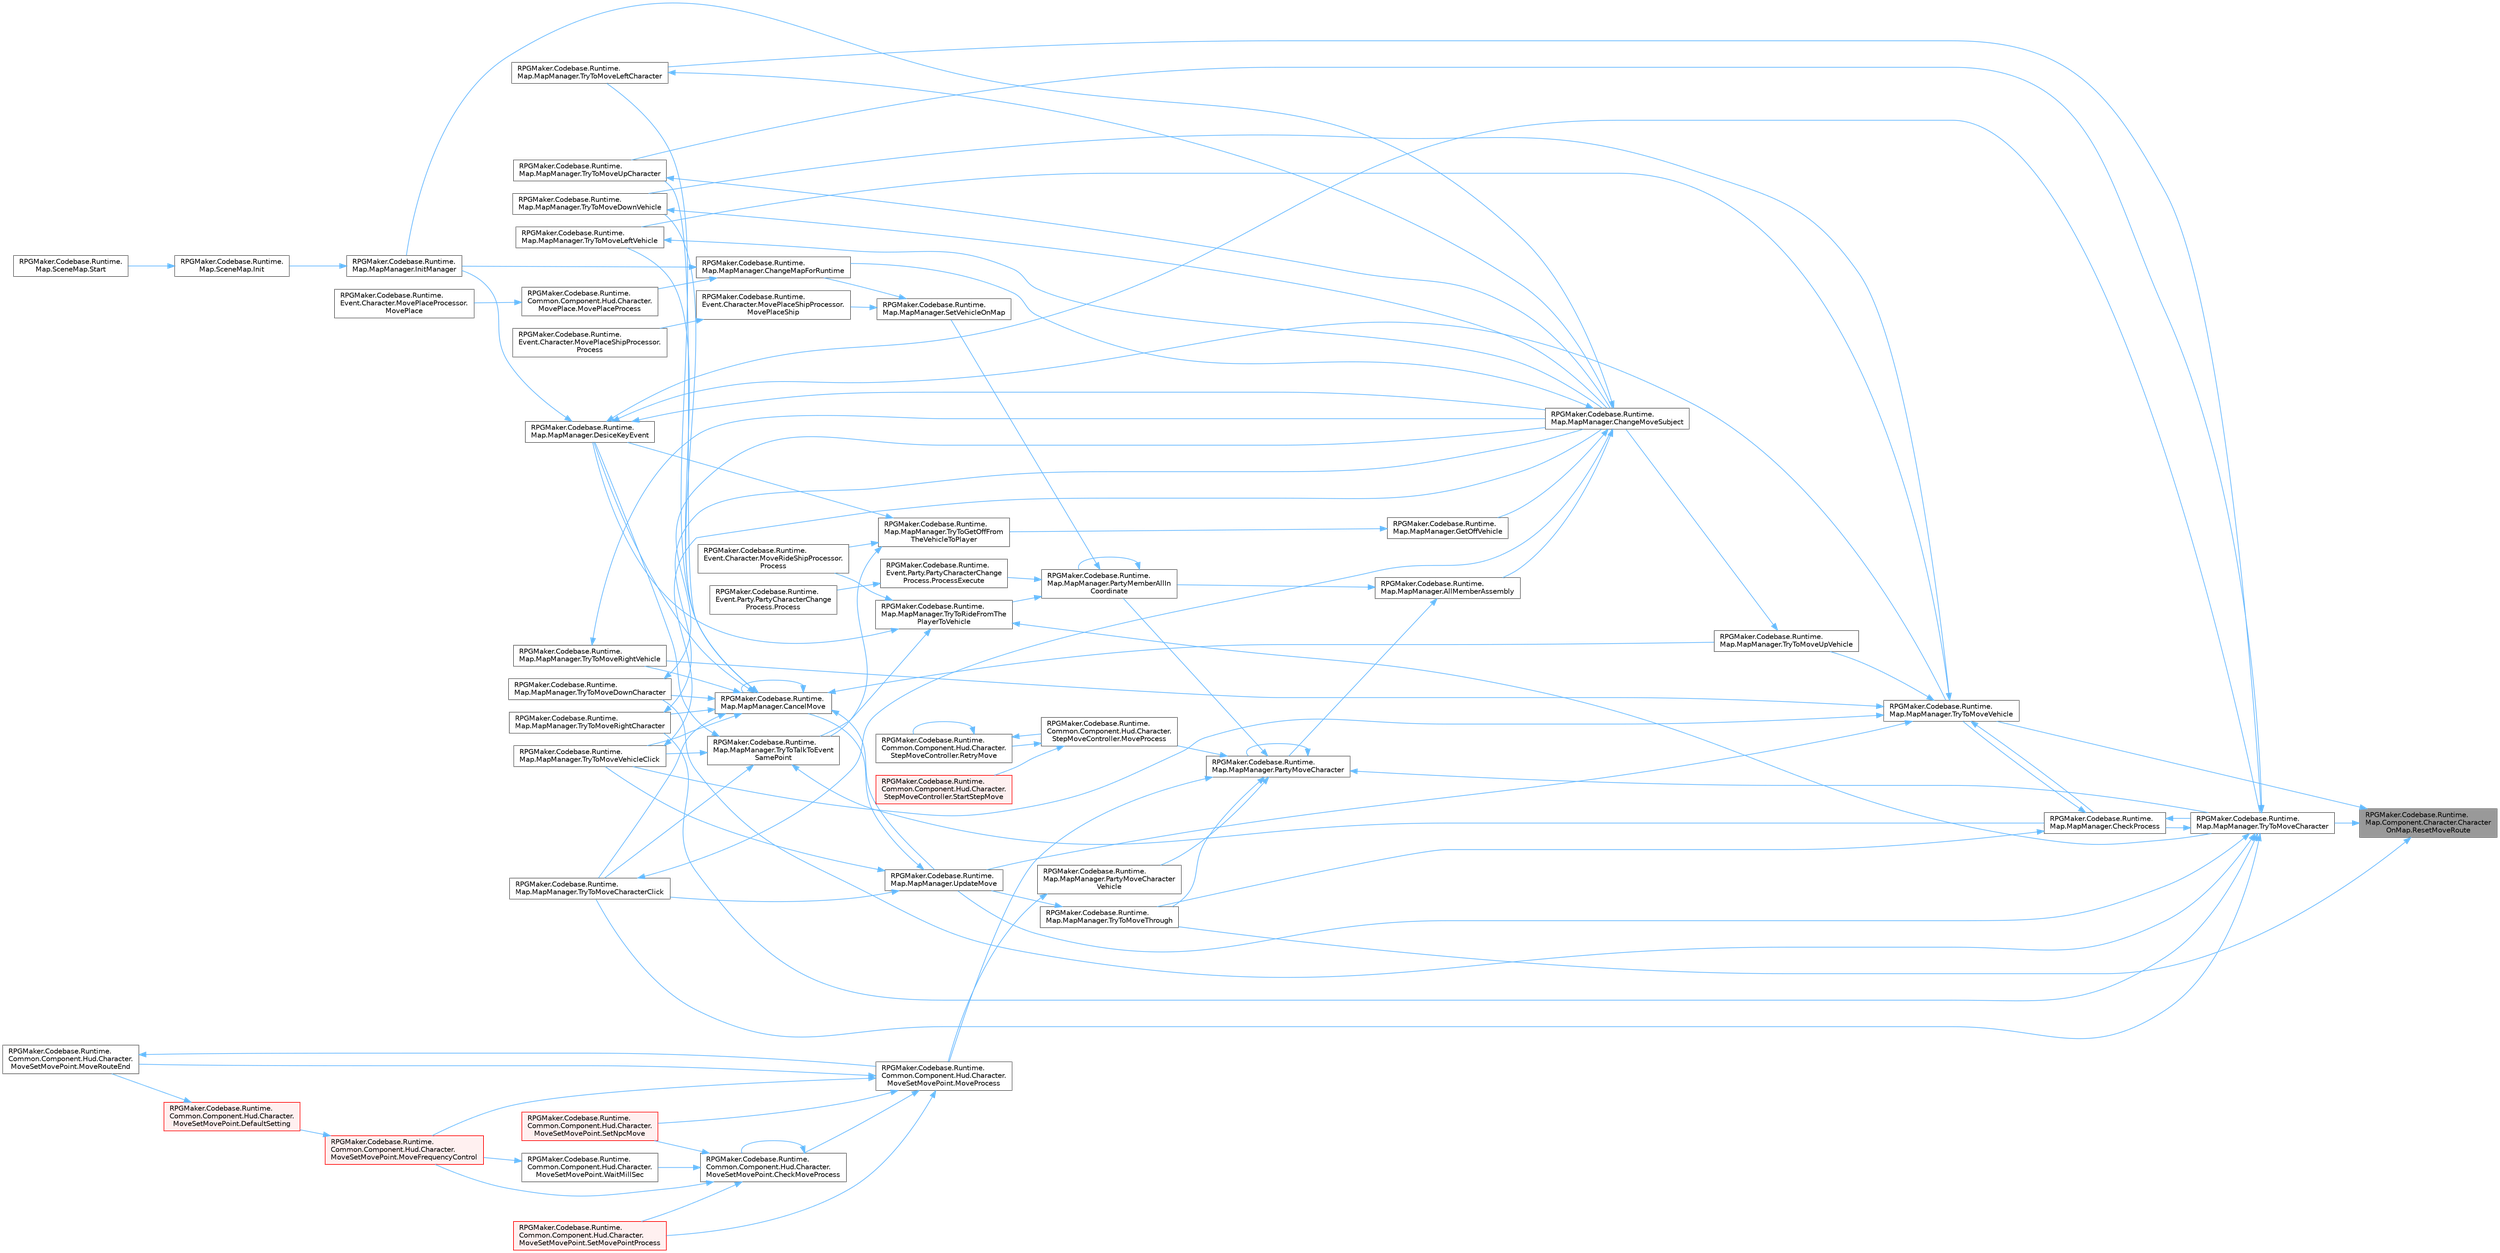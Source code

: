 digraph "RPGMaker.Codebase.Runtime.Map.Component.Character.CharacterOnMap.ResetMoveRoute"
{
 // LATEX_PDF_SIZE
  bgcolor="transparent";
  edge [fontname=Helvetica,fontsize=10,labelfontname=Helvetica,labelfontsize=10];
  node [fontname=Helvetica,fontsize=10,shape=box,height=0.2,width=0.4];
  rankdir="RL";
  Node1 [id="Node000001",label="RPGMaker.Codebase.Runtime.\lMap.Component.Character.Character\lOnMap.ResetMoveRoute",height=0.2,width=0.4,color="gray40", fillcolor="grey60", style="filled", fontcolor="black",tooltip="😁 移動経路再設定"];
  Node1 -> Node2 [id="edge1_Node000001_Node000002",dir="back",color="steelblue1",style="solid",tooltip=" "];
  Node2 [id="Node000002",label="RPGMaker.Codebase.Runtime.\lMap.MapManager.TryToMoveCharacter",height=0.2,width=0.4,color="grey40", fillcolor="white", style="filled",URL="$d5/d0f/class_r_p_g_maker_1_1_codebase_1_1_runtime_1_1_map_1_1_map_manager.html#a1c50ac1ba190459e6f190cdbfe263778",tooltip="😁 キャラクターの移動を試行する （対象位置が進入不可の場合は向きだけ変える）"];
  Node2 -> Node3 [id="edge2_Node000002_Node000003",dir="back",color="steelblue1",style="solid",tooltip=" "];
  Node3 [id="Node000003",label="RPGMaker.Codebase.Runtime.\lMap.MapManager.CheckProcess",height=0.2,width=0.4,color="grey40", fillcolor="white", style="filled",URL="$d5/d0f/class_r_p_g_maker_1_1_codebase_1_1_runtime_1_1_map_1_1_map_manager.html#af61111401b6e289e7cd71c37c80bff5d",tooltip="😁 移動後の各判定処理"];
  Node3 -> Node2 [id="edge3_Node000003_Node000002",dir="back",color="steelblue1",style="solid",tooltip=" "];
  Node3 -> Node4 [id="edge4_Node000003_Node000004",dir="back",color="steelblue1",style="solid",tooltip=" "];
  Node4 [id="Node000004",label="RPGMaker.Codebase.Runtime.\lMap.MapManager.TryToMoveThrough",height=0.2,width=0.4,color="grey40", fillcolor="white", style="filled",URL="$d5/d0f/class_r_p_g_maker_1_1_codebase_1_1_runtime_1_1_map_1_1_map_manager.html#a568c166cd57f15308dc10ba60706bd26",tooltip="😁 通り抜ける移動を試す"];
  Node4 -> Node5 [id="edge5_Node000004_Node000005",dir="back",color="steelblue1",style="solid",tooltip=" "];
  Node5 [id="Node000005",label="RPGMaker.Codebase.Runtime.\lMap.MapManager.UpdateMove",height=0.2,width=0.4,color="grey40", fillcolor="white", style="filled",URL="$d5/d0f/class_r_p_g_maker_1_1_codebase_1_1_runtime_1_1_map_1_1_map_manager.html#a8d383409968f24c28e9393d632d207c2",tooltip="😁 移動更新"];
  Node5 -> Node6 [id="edge6_Node000005_Node000006",dir="back",color="steelblue1",style="solid",tooltip=" "];
  Node6 [id="Node000006",label="RPGMaker.Codebase.Runtime.\lMap.MapManager.CancelMove",height=0.2,width=0.4,color="grey40", fillcolor="white", style="filled",URL="$d5/d0f/class_r_p_g_maker_1_1_codebase_1_1_runtime_1_1_map_1_1_map_manager.html#aec356ba03028b9e11ece2ceb38d7f3cf",tooltip="😁 移動キャンセル"];
  Node6 -> Node6 [id="edge7_Node000006_Node000006",dir="back",color="steelblue1",style="solid",tooltip=" "];
  Node6 -> Node7 [id="edge8_Node000006_Node000007",dir="back",color="steelblue1",style="solid",tooltip=" "];
  Node7 [id="Node000007",label="RPGMaker.Codebase.Runtime.\lMap.MapManager.DesiceKeyEvent",height=0.2,width=0.4,color="grey40", fillcolor="white", style="filled",URL="$d5/d0f/class_r_p_g_maker_1_1_codebase_1_1_runtime_1_1_map_1_1_map_manager.html#a2655da596d391627e8c2f71e6e490b62",tooltip="😁 目の前にイベントがあり、その発動契機がTalkであればイベントを開始する"];
  Node7 -> Node8 [id="edge9_Node000007_Node000008",dir="back",color="steelblue1",style="solid",tooltip=" "];
  Node8 [id="Node000008",label="RPGMaker.Codebase.Runtime.\lMap.MapManager.ChangeMoveSubject",height=0.2,width=0.4,color="grey40", fillcolor="white", style="filled",URL="$d5/d0f/class_r_p_g_maker_1_1_codebase_1_1_runtime_1_1_map_1_1_map_manager.html#a5d00d2c525cee192d90fc53bbc0c8682",tooltip="😁 移動主体変更"];
  Node8 -> Node9 [id="edge10_Node000008_Node000009",dir="back",color="steelblue1",style="solid",tooltip=" "];
  Node9 [id="Node000009",label="RPGMaker.Codebase.Runtime.\lMap.MapManager.AllMemberAssembly",height=0.2,width=0.4,color="grey40", fillcolor="white", style="filled",URL="$d5/d0f/class_r_p_g_maker_1_1_codebase_1_1_runtime_1_1_map_1_1_map_manager.html#a8c6faf084ea80880467ab13a448e9bed",tooltip="😁 全員集したにで操作切り替え"];
  Node9 -> Node10 [id="edge11_Node000009_Node000010",dir="back",color="steelblue1",style="solid",tooltip=" "];
  Node10 [id="Node000010",label="RPGMaker.Codebase.Runtime.\lMap.MapManager.PartyMemberAllIn\lCoordinate",height=0.2,width=0.4,color="grey40", fillcolor="white", style="filled",URL="$d5/d0f/class_r_p_g_maker_1_1_codebase_1_1_runtime_1_1_map_1_1_map_manager.html#adc8a96ff2875947b6e7a4a6aa6c7f1a1",tooltip="😁 座標中のパーティー・メンバー全て"];
  Node10 -> Node10 [id="edge12_Node000010_Node000010",dir="back",color="steelblue1",style="solid",tooltip=" "];
  Node10 -> Node11 [id="edge13_Node000010_Node000011",dir="back",color="steelblue1",style="solid",tooltip=" "];
  Node11 [id="Node000011",label="RPGMaker.Codebase.Runtime.\lEvent.Party.PartyCharacterChange\lProcess.ProcessExecute",height=0.2,width=0.4,color="grey40", fillcolor="white", style="filled",URL="$dc/dee/class_r_p_g_maker_1_1_codebase_1_1_runtime_1_1_event_1_1_party_1_1_party_character_change_process.html#a36241cd62b9cb79bf4330645b34576e5",tooltip="😁 処理内容"];
  Node11 -> Node12 [id="edge14_Node000011_Node000012",dir="back",color="steelblue1",style="solid",tooltip=" "];
  Node12 [id="Node000012",label="RPGMaker.Codebase.Runtime.\lEvent.Party.PartyCharacterChange\lProcess.Process",height=0.2,width=0.4,color="grey40", fillcolor="white", style="filled",URL="$dc/dee/class_r_p_g_maker_1_1_codebase_1_1_runtime_1_1_event_1_1_party_1_1_party_character_change_process.html#ae0f898626129d655b3cd7452f9cd043d",tooltip="😁 処理"];
  Node10 -> Node13 [id="edge15_Node000010_Node000013",dir="back",color="steelblue1",style="solid",tooltip=" "];
  Node13 [id="Node000013",label="RPGMaker.Codebase.Runtime.\lMap.MapManager.SetVehicleOnMap",height=0.2,width=0.4,color="grey40", fillcolor="white", style="filled",URL="$d5/d0f/class_r_p_g_maker_1_1_codebase_1_1_runtime_1_1_map_1_1_map_manager.html#a37e412a35b210f1313f567ba8ade8b96",tooltip="😁 マップ上の乗り物設定"];
  Node13 -> Node14 [id="edge16_Node000013_Node000014",dir="back",color="steelblue1",style="solid",tooltip=" "];
  Node14 [id="Node000014",label="RPGMaker.Codebase.Runtime.\lMap.MapManager.ChangeMapForRuntime",height=0.2,width=0.4,color="grey40", fillcolor="white", style="filled",URL="$d5/d0f/class_r_p_g_maker_1_1_codebase_1_1_runtime_1_1_map_1_1_map_manager.html#a164b0a6efee413b3cff10ea519ab8029",tooltip="😁 マップを表示する"];
  Node14 -> Node15 [id="edge17_Node000014_Node000015",dir="back",color="steelblue1",style="solid",tooltip=" "];
  Node15 [id="Node000015",label="RPGMaker.Codebase.Runtime.\lMap.MapManager.InitManager",height=0.2,width=0.4,color="grey40", fillcolor="white", style="filled",URL="$d5/d0f/class_r_p_g_maker_1_1_codebase_1_1_runtime_1_1_map_1_1_map_manager.html#ae14061e8d125d7fe532437b6ba183131",tooltip="😁 マップ初期化"];
  Node15 -> Node16 [id="edge18_Node000015_Node000016",dir="back",color="steelblue1",style="solid",tooltip=" "];
  Node16 [id="Node000016",label="RPGMaker.Codebase.Runtime.\lMap.SceneMap.Init",height=0.2,width=0.4,color="grey40", fillcolor="white", style="filled",URL="$db/d02/class_r_p_g_maker_1_1_codebase_1_1_runtime_1_1_map_1_1_scene_map.html#a0f6d0adae41e09e94a55d3c0af0c87dc",tooltip="😁 初期化"];
  Node16 -> Node17 [id="edge19_Node000016_Node000017",dir="back",color="steelblue1",style="solid",tooltip=" "];
  Node17 [id="Node000017",label="RPGMaker.Codebase.Runtime.\lMap.SceneMap.Start",height=0.2,width=0.4,color="grey40", fillcolor="white", style="filled",URL="$db/d02/class_r_p_g_maker_1_1_codebase_1_1_runtime_1_1_map_1_1_scene_map.html#a8514c54d190f9d2acb578100f490a861",tooltip="😁 開始"];
  Node14 -> Node18 [id="edge20_Node000014_Node000018",dir="back",color="steelblue1",style="solid",tooltip=" "];
  Node18 [id="Node000018",label="RPGMaker.Codebase.Runtime.\lCommon.Component.Hud.Character.\lMovePlace.MovePlaceProcess",height=0.2,width=0.4,color="grey40", fillcolor="white", style="filled",URL="$df/d12/class_r_p_g_maker_1_1_codebase_1_1_runtime_1_1_common_1_1_component_1_1_hud_1_1_character_1_1_move_place.html#a937507f8d3c881ce82d1d1eb38321bbf",tooltip="😁 場所処理移動"];
  Node18 -> Node19 [id="edge21_Node000018_Node000019",dir="back",color="steelblue1",style="solid",tooltip=" "];
  Node19 [id="Node000019",label="RPGMaker.Codebase.Runtime.\lEvent.Character.MovePlaceProcessor.\lMovePlace",height=0.2,width=0.4,color="grey40", fillcolor="white", style="filled",URL="$da/d06/class_r_p_g_maker_1_1_codebase_1_1_runtime_1_1_event_1_1_character_1_1_move_place_processor.html#acd1dee6b4f36de52d8a8b775d612e502",tooltip="😁"];
  Node13 -> Node20 [id="edge22_Node000013_Node000020",dir="back",color="steelblue1",style="solid",tooltip=" "];
  Node20 [id="Node000020",label="RPGMaker.Codebase.Runtime.\lEvent.Character.MovePlaceShipProcessor.\lMovePlaceShip",height=0.2,width=0.4,color="grey40", fillcolor="white", style="filled",URL="$df/d26/class_r_p_g_maker_1_1_codebase_1_1_runtime_1_1_event_1_1_character_1_1_move_place_ship_processor.html#af7c051f7a66cfbc9f89063046feca8f0",tooltip="😁 移動場所船"];
  Node20 -> Node21 [id="edge23_Node000020_Node000021",dir="back",color="steelblue1",style="solid",tooltip=" "];
  Node21 [id="Node000021",label="RPGMaker.Codebase.Runtime.\lEvent.Character.MovePlaceShipProcessor.\lProcess",height=0.2,width=0.4,color="grey40", fillcolor="white", style="filled",URL="$df/d26/class_r_p_g_maker_1_1_codebase_1_1_runtime_1_1_event_1_1_character_1_1_move_place_ship_processor.html#a529c9f8d4cbc0f8acb538ec1f1ffb790",tooltip="😁 処理"];
  Node10 -> Node22 [id="edge24_Node000010_Node000022",dir="back",color="steelblue1",style="solid",tooltip=" "];
  Node22 [id="Node000022",label="RPGMaker.Codebase.Runtime.\lMap.MapManager.TryToRideFromThe\lPlayerToVehicle",height=0.2,width=0.4,color="grey40", fillcolor="white", style="filled",URL="$d5/d0f/class_r_p_g_maker_1_1_codebase_1_1_runtime_1_1_map_1_1_map_manager.html#af833ea891460fe653ce5b7900b86e151",tooltip="😁 乗り物に乗る"];
  Node22 -> Node7 [id="edge25_Node000022_Node000007",dir="back",color="steelblue1",style="solid",tooltip=" "];
  Node22 -> Node23 [id="edge26_Node000022_Node000023",dir="back",color="steelblue1",style="solid",tooltip=" "];
  Node23 [id="Node000023",label="RPGMaker.Codebase.Runtime.\lEvent.Character.MoveRideShipProcessor.\lProcess",height=0.2,width=0.4,color="grey40", fillcolor="white", style="filled",URL="$db/dea/class_r_p_g_maker_1_1_codebase_1_1_runtime_1_1_event_1_1_character_1_1_move_ride_ship_processor.html#ae9d6fa0140ad420b3607b15b970830f6",tooltip="😁 処理"];
  Node22 -> Node2 [id="edge27_Node000022_Node000002",dir="back",color="steelblue1",style="solid",tooltip=" "];
  Node22 -> Node24 [id="edge28_Node000022_Node000024",dir="back",color="steelblue1",style="solid",tooltip=" "];
  Node24 [id="Node000024",label="RPGMaker.Codebase.Runtime.\lMap.MapManager.TryToTalkToEvent\lSamePoint",height=0.2,width=0.4,color="grey40", fillcolor="white", style="filled",URL="$d5/d0f/class_r_p_g_maker_1_1_codebase_1_1_runtime_1_1_map_1_1_map_manager.html#a0fbfc4078a6e1d77a62009a7ac3985c4",tooltip="😁 イベント似た点へ歩きへ試し"];
  Node24 -> Node3 [id="edge29_Node000024_Node000003",dir="back",color="steelblue1",style="solid",tooltip=" "];
  Node24 -> Node7 [id="edge30_Node000024_Node000007",dir="back",color="steelblue1",style="solid",tooltip=" "];
  Node24 -> Node25 [id="edge31_Node000024_Node000025",dir="back",color="steelblue1",style="solid",tooltip=" "];
  Node25 [id="Node000025",label="RPGMaker.Codebase.Runtime.\lMap.MapManager.TryToMoveCharacterClick",height=0.2,width=0.4,color="grey40", fillcolor="white", style="filled",URL="$d5/d0f/class_r_p_g_maker_1_1_codebase_1_1_runtime_1_1_map_1_1_map_manager.html#a3a7ad6e6d848e31770443541b2113049",tooltip="😁 キャラクターの移動を試行する （対象位置が進入不可の場合は向きだけ変える）"];
  Node25 -> Node8 [id="edge32_Node000025_Node000008",dir="back",color="steelblue1",style="solid",tooltip=" "];
  Node24 -> Node26 [id="edge33_Node000024_Node000026",dir="back",color="steelblue1",style="solid",tooltip=" "];
  Node26 [id="Node000026",label="RPGMaker.Codebase.Runtime.\lMap.MapManager.TryToMoveVehicleClick",height=0.2,width=0.4,color="grey40", fillcolor="white", style="filled",URL="$d5/d0f/class_r_p_g_maker_1_1_codebase_1_1_runtime_1_1_map_1_1_map_manager.html#a6ee6f9efcc536de03d0f38f5d3de8e9e",tooltip="😁 キャラクターの移動を試行する （対象位置が進入不可の場合は向きだけ変える）"];
  Node26 -> Node8 [id="edge34_Node000026_Node000008",dir="back",color="steelblue1",style="solid",tooltip=" "];
  Node9 -> Node27 [id="edge35_Node000009_Node000027",dir="back",color="steelblue1",style="solid",tooltip=" "];
  Node27 [id="Node000027",label="RPGMaker.Codebase.Runtime.\lMap.MapManager.PartyMoveCharacter",height=0.2,width=0.4,color="grey40", fillcolor="white", style="filled",URL="$d5/d0f/class_r_p_g_maker_1_1_codebase_1_1_runtime_1_1_map_1_1_map_manager.html#a62362677c5fd951f473d6f35cbd01721",tooltip="😁 パーティメンバーの移動"];
  Node27 -> Node28 [id="edge36_Node000027_Node000028",dir="back",color="steelblue1",style="solid",tooltip=" "];
  Node28 [id="Node000028",label="RPGMaker.Codebase.Runtime.\lCommon.Component.Hud.Character.\lMoveSetMovePoint.MoveProcess",height=0.2,width=0.4,color="grey40", fillcolor="white", style="filled",URL="$d9/dcc/class_r_p_g_maker_1_1_codebase_1_1_runtime_1_1_common_1_1_component_1_1_hud_1_1_character_1_1_move_set_move_point.html#a185f808a65cadb15dd740c3e90ee7304",tooltip="😁 処理移動"];
  Node28 -> Node29 [id="edge37_Node000028_Node000029",dir="back",color="steelblue1",style="solid",tooltip=" "];
  Node29 [id="Node000029",label="RPGMaker.Codebase.Runtime.\lCommon.Component.Hud.Character.\lMoveSetMovePoint.CheckMoveProcess",height=0.2,width=0.4,color="grey40", fillcolor="white", style="filled",URL="$d9/dcc/class_r_p_g_maker_1_1_codebase_1_1_runtime_1_1_common_1_1_component_1_1_hud_1_1_character_1_1_move_set_move_point.html#a2bae2a194cc3c0c8d04f6fbba15a96a2",tooltip="😁 移動処理チェック"];
  Node29 -> Node29 [id="edge38_Node000029_Node000029",dir="back",color="steelblue1",style="solid",tooltip=" "];
  Node29 -> Node30 [id="edge39_Node000029_Node000030",dir="back",color="steelblue1",style="solid",tooltip=" "];
  Node30 [id="Node000030",label="RPGMaker.Codebase.Runtime.\lCommon.Component.Hud.Character.\lMoveSetMovePoint.MoveFrequencyControl",height=0.2,width=0.4,color="red", fillcolor="#FFF0F0", style="filled",URL="$d9/dcc/class_r_p_g_maker_1_1_codebase_1_1_runtime_1_1_common_1_1_component_1_1_hud_1_1_character_1_1_move_set_move_point.html#a3f0d798a4b42b2b5c82047580086e240",tooltip="😁 移動頻度を制御。"];
  Node30 -> Node31 [id="edge40_Node000030_Node000031",dir="back",color="steelblue1",style="solid",tooltip=" "];
  Node31 [id="Node000031",label="RPGMaker.Codebase.Runtime.\lCommon.Component.Hud.Character.\lMoveSetMovePoint.DefaultSetting",height=0.2,width=0.4,color="red", fillcolor="#FFF0F0", style="filled",URL="$d9/dcc/class_r_p_g_maker_1_1_codebase_1_1_runtime_1_1_common_1_1_component_1_1_hud_1_1_character_1_1_move_set_move_point.html#ac49057818366ab2454ec71dc8cabb06e",tooltip="😁 初期設定に戻す"];
  Node31 -> Node34 [id="edge41_Node000031_Node000034",dir="back",color="steelblue1",style="solid",tooltip=" "];
  Node34 [id="Node000034",label="RPGMaker.Codebase.Runtime.\lCommon.Component.Hud.Character.\lMoveSetMovePoint.MoveRouteEnd",height=0.2,width=0.4,color="grey40", fillcolor="white", style="filled",URL="$d9/dcc/class_r_p_g_maker_1_1_codebase_1_1_runtime_1_1_common_1_1_component_1_1_hud_1_1_character_1_1_move_set_move_point.html#a9557007b5522510285b73c3bff865926",tooltip="😁 経路終了移動"];
  Node34 -> Node28 [id="edge42_Node000034_Node000028",dir="back",color="steelblue1",style="solid",tooltip=" "];
  Node29 -> Node43 [id="edge43_Node000029_Node000043",dir="back",color="steelblue1",style="solid",tooltip=" "];
  Node43 [id="Node000043",label="RPGMaker.Codebase.Runtime.\lCommon.Component.Hud.Character.\lMoveSetMovePoint.SetMovePointProcess",height=0.2,width=0.4,color="red", fillcolor="#FFF0F0", style="filled",URL="$d9/dcc/class_r_p_g_maker_1_1_codebase_1_1_runtime_1_1_common_1_1_component_1_1_hud_1_1_character_1_1_move_set_move_point.html#a60d59a4bd8e4ced80293c6737c5f5305",tooltip="😁 イベントコマンドから設定"];
  Node29 -> Node47 [id="edge44_Node000029_Node000047",dir="back",color="steelblue1",style="solid",tooltip=" "];
  Node47 [id="Node000047",label="RPGMaker.Codebase.Runtime.\lCommon.Component.Hud.Character.\lMoveSetMovePoint.SetNpcMove",height=0.2,width=0.4,color="red", fillcolor="#FFF0F0", style="filled",URL="$d9/dcc/class_r_p_g_maker_1_1_codebase_1_1_runtime_1_1_common_1_1_component_1_1_hud_1_1_character_1_1_move_set_move_point.html#a27fe8ab335660b51e4bf73d7365c9039",tooltip="😁 自律移動から設定"];
  Node29 -> Node54 [id="edge45_Node000029_Node000054",dir="back",color="steelblue1",style="solid",tooltip=" "];
  Node54 [id="Node000054",label="RPGMaker.Codebase.Runtime.\lCommon.Component.Hud.Character.\lMoveSetMovePoint.WaitMillSec",height=0.2,width=0.4,color="grey40", fillcolor="white", style="filled",URL="$d9/dcc/class_r_p_g_maker_1_1_codebase_1_1_runtime_1_1_common_1_1_component_1_1_hud_1_1_character_1_1_move_set_move_point.html#a061e51eb3fce6b1a9d18d6ae9eb4ddbc",tooltip="😁 ミリ秒待ち"];
  Node54 -> Node30 [id="edge46_Node000054_Node000030",dir="back",color="steelblue1",style="solid",tooltip=" "];
  Node28 -> Node30 [id="edge47_Node000028_Node000030",dir="back",color="steelblue1",style="solid",tooltip=" "];
  Node28 -> Node34 [id="edge48_Node000028_Node000034",dir="back",color="steelblue1",style="solid",tooltip=" "];
  Node28 -> Node43 [id="edge49_Node000028_Node000043",dir="back",color="steelblue1",style="solid",tooltip=" "];
  Node28 -> Node47 [id="edge50_Node000028_Node000047",dir="back",color="steelblue1",style="solid",tooltip=" "];
  Node27 -> Node55 [id="edge51_Node000027_Node000055",dir="back",color="steelblue1",style="solid",tooltip=" "];
  Node55 [id="Node000055",label="RPGMaker.Codebase.Runtime.\lCommon.Component.Hud.Character.\lStepMoveController.MoveProcess",height=0.2,width=0.4,color="grey40", fillcolor="white", style="filled",URL="$d0/d39/class_r_p_g_maker_1_1_codebase_1_1_runtime_1_1_common_1_1_component_1_1_hud_1_1_character_1_1_step_move_controller.html#afab55bda8585197faa55733ee8d181b6",tooltip="😁 処理移動"];
  Node55 -> Node56 [id="edge52_Node000055_Node000056",dir="back",color="steelblue1",style="solid",tooltip=" "];
  Node56 [id="Node000056",label="RPGMaker.Codebase.Runtime.\lCommon.Component.Hud.Character.\lStepMoveController.RetryMove",height=0.2,width=0.4,color="grey40", fillcolor="white", style="filled",URL="$d0/d39/class_r_p_g_maker_1_1_codebase_1_1_runtime_1_1_common_1_1_component_1_1_hud_1_1_character_1_1_step_move_controller.html#ace0f98e8a8c680683a0f95c2f8050cd4",tooltip="😁 移動リトライ"];
  Node56 -> Node55 [id="edge53_Node000056_Node000055",dir="back",color="steelblue1",style="solid",tooltip=" "];
  Node56 -> Node56 [id="edge54_Node000056_Node000056",dir="back",color="steelblue1",style="solid",tooltip=" "];
  Node55 -> Node57 [id="edge55_Node000055_Node000057",dir="back",color="steelblue1",style="solid",tooltip=" "];
  Node57 [id="Node000057",label="RPGMaker.Codebase.Runtime.\lCommon.Component.Hud.Character.\lStepMoveController.StartStepMove",height=0.2,width=0.4,color="red", fillcolor="#FFF0F0", style="filled",URL="$d0/d39/class_r_p_g_maker_1_1_codebase_1_1_runtime_1_1_common_1_1_component_1_1_hud_1_1_character_1_1_step_move_controller.html#a23b3df0c59144481659fed87a8ddc62f",tooltip="😁 ステップ移動開始"];
  Node27 -> Node10 [id="edge56_Node000027_Node000010",dir="back",color="steelblue1",style="solid",tooltip=" "];
  Node27 -> Node27 [id="edge57_Node000027_Node000027",dir="back",color="steelblue1",style="solid",tooltip=" "];
  Node27 -> Node59 [id="edge58_Node000027_Node000059",dir="back",color="steelblue1",style="solid",tooltip=" "];
  Node59 [id="Node000059",label="RPGMaker.Codebase.Runtime.\lMap.MapManager.PartyMoveCharacter\lVehicle",height=0.2,width=0.4,color="grey40", fillcolor="white", style="filled",URL="$d5/d0f/class_r_p_g_maker_1_1_codebase_1_1_runtime_1_1_map_1_1_map_manager.html#a9b5fcf45d85c8e52d14a0c5cef1a88a3",tooltip="😁 パーティメンバーの移動 乗り物搭乗時"];
  Node59 -> Node28 [id="edge59_Node000059_Node000028",dir="back",color="steelblue1",style="solid",tooltip=" "];
  Node27 -> Node2 [id="edge60_Node000027_Node000002",dir="back",color="steelblue1",style="solid",tooltip=" "];
  Node27 -> Node4 [id="edge61_Node000027_Node000004",dir="back",color="steelblue1",style="solid",tooltip=" "];
  Node8 -> Node14 [id="edge62_Node000008_Node000014",dir="back",color="steelblue1",style="solid",tooltip=" "];
  Node8 -> Node60 [id="edge63_Node000008_Node000060",dir="back",color="steelblue1",style="solid",tooltip=" "];
  Node60 [id="Node000060",label="RPGMaker.Codebase.Runtime.\lMap.MapManager.GetOffVehicle",height=0.2,width=0.4,color="grey40", fillcolor="white", style="filled",URL="$d5/d0f/class_r_p_g_maker_1_1_codebase_1_1_runtime_1_1_map_1_1_map_manager.html#ac3e43dc471cabb3ae7994aa34310b0e5",tooltip="😁 乗り物降りるメソッド 降りれる方向が入ってくる"];
  Node60 -> Node61 [id="edge64_Node000060_Node000061",dir="back",color="steelblue1",style="solid",tooltip=" "];
  Node61 [id="Node000061",label="RPGMaker.Codebase.Runtime.\lMap.MapManager.TryToGetOffFrom\lTheVehicleToPlayer",height=0.2,width=0.4,color="grey40", fillcolor="white", style="filled",URL="$d5/d0f/class_r_p_g_maker_1_1_codebase_1_1_runtime_1_1_map_1_1_map_manager.html#a3232c5cf05cce0b13dd68035f5ba8604",tooltip="😁 乗り物から降りる"];
  Node61 -> Node7 [id="edge65_Node000061_Node000007",dir="back",color="steelblue1",style="solid",tooltip=" "];
  Node61 -> Node23 [id="edge66_Node000061_Node000023",dir="back",color="steelblue1",style="solid",tooltip=" "];
  Node61 -> Node24 [id="edge67_Node000061_Node000024",dir="back",color="steelblue1",style="solid",tooltip=" "];
  Node8 -> Node15 [id="edge68_Node000008_Node000015",dir="back",color="steelblue1",style="solid",tooltip=" "];
  Node7 -> Node15 [id="edge69_Node000007_Node000015",dir="back",color="steelblue1",style="solid",tooltip=" "];
  Node7 -> Node2 [id="edge70_Node000007_Node000002",dir="back",color="steelblue1",style="solid",tooltip=" "];
  Node7 -> Node37 [id="edge71_Node000007_Node000037",dir="back",color="steelblue1",style="solid",tooltip=" "];
  Node37 [id="Node000037",label="RPGMaker.Codebase.Runtime.\lMap.MapManager.TryToMoveVehicle",height=0.2,width=0.4,color="grey40", fillcolor="white", style="filled",URL="$d5/d0f/class_r_p_g_maker_1_1_codebase_1_1_runtime_1_1_map_1_1_map_manager.html#af0e1fa61778d47dccbe907bcb8ebeb4c",tooltip="😁 乗り物の移動を試行する （対象位置が進入不可の場合は向きだけ変える）"];
  Node37 -> Node3 [id="edge72_Node000037_Node000003",dir="back",color="steelblue1",style="solid",tooltip=" "];
  Node37 -> Node38 [id="edge73_Node000037_Node000038",dir="back",color="steelblue1",style="solid",tooltip=" "];
  Node38 [id="Node000038",label="RPGMaker.Codebase.Runtime.\lMap.MapManager.TryToMoveDownVehicle",height=0.2,width=0.4,color="grey40", fillcolor="white", style="filled",URL="$d5/d0f/class_r_p_g_maker_1_1_codebase_1_1_runtime_1_1_map_1_1_map_manager.html#a476c0a4fd7efbcd64fb342d4988ba6f7",tooltip="😁 下乗り物移動へ試す"];
  Node38 -> Node8 [id="edge74_Node000038_Node000008",dir="back",color="steelblue1",style="solid",tooltip=" "];
  Node37 -> Node39 [id="edge75_Node000037_Node000039",dir="back",color="steelblue1",style="solid",tooltip=" "];
  Node39 [id="Node000039",label="RPGMaker.Codebase.Runtime.\lMap.MapManager.TryToMoveLeftVehicle",height=0.2,width=0.4,color="grey40", fillcolor="white", style="filled",URL="$d5/d0f/class_r_p_g_maker_1_1_codebase_1_1_runtime_1_1_map_1_1_map_manager.html#a8efa0bcf03ce7e5b2b1746ccc3ee13c0",tooltip="😁 Actionへの代入時に内容が確認しやすいように、各向き分メソッドを用意。"];
  Node39 -> Node8 [id="edge76_Node000039_Node000008",dir="back",color="steelblue1",style="solid",tooltip=" "];
  Node37 -> Node40 [id="edge77_Node000037_Node000040",dir="back",color="steelblue1",style="solid",tooltip=" "];
  Node40 [id="Node000040",label="RPGMaker.Codebase.Runtime.\lMap.MapManager.TryToMoveRightVehicle",height=0.2,width=0.4,color="grey40", fillcolor="white", style="filled",URL="$d5/d0f/class_r_p_g_maker_1_1_codebase_1_1_runtime_1_1_map_1_1_map_manager.html#a3ec5763f85b5b41539237530c5806901",tooltip="😁 右乗り物移動へ試す"];
  Node40 -> Node8 [id="edge78_Node000040_Node000008",dir="back",color="steelblue1",style="solid",tooltip=" "];
  Node37 -> Node41 [id="edge79_Node000037_Node000041",dir="back",color="steelblue1",style="solid",tooltip=" "];
  Node41 [id="Node000041",label="RPGMaker.Codebase.Runtime.\lMap.MapManager.TryToMoveUpVehicle",height=0.2,width=0.4,color="grey40", fillcolor="white", style="filled",URL="$d5/d0f/class_r_p_g_maker_1_1_codebase_1_1_runtime_1_1_map_1_1_map_manager.html#ac56d14e743bf2942bb37db5c5954063e",tooltip="😁 上乗り物移動へ試す"];
  Node41 -> Node8 [id="edge80_Node000041_Node000008",dir="back",color="steelblue1",style="solid",tooltip=" "];
  Node37 -> Node26 [id="edge81_Node000037_Node000026",dir="back",color="steelblue1",style="solid",tooltip=" "];
  Node37 -> Node5 [id="edge82_Node000037_Node000005",dir="back",color="steelblue1",style="solid",tooltip=" "];
  Node6 -> Node25 [id="edge83_Node000006_Node000025",dir="back",color="steelblue1",style="solid",tooltip=" "];
  Node6 -> Node62 [id="edge84_Node000006_Node000062",dir="back",color="steelblue1",style="solid",tooltip=" "];
  Node62 [id="Node000062",label="RPGMaker.Codebase.Runtime.\lMap.MapManager.TryToMoveDownCharacter",height=0.2,width=0.4,color="grey40", fillcolor="white", style="filled",URL="$d5/d0f/class_r_p_g_maker_1_1_codebase_1_1_runtime_1_1_map_1_1_map_manager.html#ab602fb3908c965ecbdfa140fa64e3de4",tooltip="😁 下キャラクター移動を試す"];
  Node62 -> Node8 [id="edge85_Node000062_Node000008",dir="back",color="steelblue1",style="solid",tooltip=" "];
  Node6 -> Node38 [id="edge86_Node000006_Node000038",dir="back",color="steelblue1",style="solid",tooltip=" "];
  Node6 -> Node63 [id="edge87_Node000006_Node000063",dir="back",color="steelblue1",style="solid",tooltip=" "];
  Node63 [id="Node000063",label="RPGMaker.Codebase.Runtime.\lMap.MapManager.TryToMoveLeftCharacter",height=0.2,width=0.4,color="grey40", fillcolor="white", style="filled",URL="$d5/d0f/class_r_p_g_maker_1_1_codebase_1_1_runtime_1_1_map_1_1_map_manager.html#a1d7da40eb2e0a29eda0e228f434a77ec",tooltip="😁 Actionへの代入時に内容が確認しやすいように、各向き分メソッドを用意。"];
  Node63 -> Node8 [id="edge88_Node000063_Node000008",dir="back",color="steelblue1",style="solid",tooltip=" "];
  Node6 -> Node39 [id="edge89_Node000006_Node000039",dir="back",color="steelblue1",style="solid",tooltip=" "];
  Node6 -> Node64 [id="edge90_Node000006_Node000064",dir="back",color="steelblue1",style="solid",tooltip=" "];
  Node64 [id="Node000064",label="RPGMaker.Codebase.Runtime.\lMap.MapManager.TryToMoveRightCharacter",height=0.2,width=0.4,color="grey40", fillcolor="white", style="filled",URL="$d5/d0f/class_r_p_g_maker_1_1_codebase_1_1_runtime_1_1_map_1_1_map_manager.html#a4de669f540fb731c58fe2aaf3218c235",tooltip="😁 右キャラクター移動を試す"];
  Node64 -> Node8 [id="edge91_Node000064_Node000008",dir="back",color="steelblue1",style="solid",tooltip=" "];
  Node6 -> Node40 [id="edge92_Node000006_Node000040",dir="back",color="steelblue1",style="solid",tooltip=" "];
  Node6 -> Node65 [id="edge93_Node000006_Node000065",dir="back",color="steelblue1",style="solid",tooltip=" "];
  Node65 [id="Node000065",label="RPGMaker.Codebase.Runtime.\lMap.MapManager.TryToMoveUpCharacter",height=0.2,width=0.4,color="grey40", fillcolor="white", style="filled",URL="$d5/d0f/class_r_p_g_maker_1_1_codebase_1_1_runtime_1_1_map_1_1_map_manager.html#ac3d79e5a98a34a7f08f34402600f7a57",tooltip="😁 上キャラクター移動を試す"];
  Node65 -> Node8 [id="edge94_Node000065_Node000008",dir="back",color="steelblue1",style="solid",tooltip=" "];
  Node6 -> Node41 [id="edge95_Node000006_Node000041",dir="back",color="steelblue1",style="solid",tooltip=" "];
  Node6 -> Node26 [id="edge96_Node000006_Node000026",dir="back",color="steelblue1",style="solid",tooltip=" "];
  Node6 -> Node5 [id="edge97_Node000006_Node000005",dir="back",color="steelblue1",style="solid",tooltip=" "];
  Node5 -> Node25 [id="edge98_Node000005_Node000025",dir="back",color="steelblue1",style="solid",tooltip=" "];
  Node5 -> Node26 [id="edge99_Node000005_Node000026",dir="back",color="steelblue1",style="solid",tooltip=" "];
  Node3 -> Node37 [id="edge100_Node000003_Node000037",dir="back",color="steelblue1",style="solid",tooltip=" "];
  Node2 -> Node25 [id="edge101_Node000002_Node000025",dir="back",color="steelblue1",style="solid",tooltip=" "];
  Node2 -> Node62 [id="edge102_Node000002_Node000062",dir="back",color="steelblue1",style="solid",tooltip=" "];
  Node2 -> Node63 [id="edge103_Node000002_Node000063",dir="back",color="steelblue1",style="solid",tooltip=" "];
  Node2 -> Node64 [id="edge104_Node000002_Node000064",dir="back",color="steelblue1",style="solid",tooltip=" "];
  Node2 -> Node65 [id="edge105_Node000002_Node000065",dir="back",color="steelblue1",style="solid",tooltip=" "];
  Node2 -> Node5 [id="edge106_Node000002_Node000005",dir="back",color="steelblue1",style="solid",tooltip=" "];
  Node1 -> Node4 [id="edge107_Node000001_Node000004",dir="back",color="steelblue1",style="solid",tooltip=" "];
  Node1 -> Node37 [id="edge108_Node000001_Node000037",dir="back",color="steelblue1",style="solid",tooltip=" "];
}
